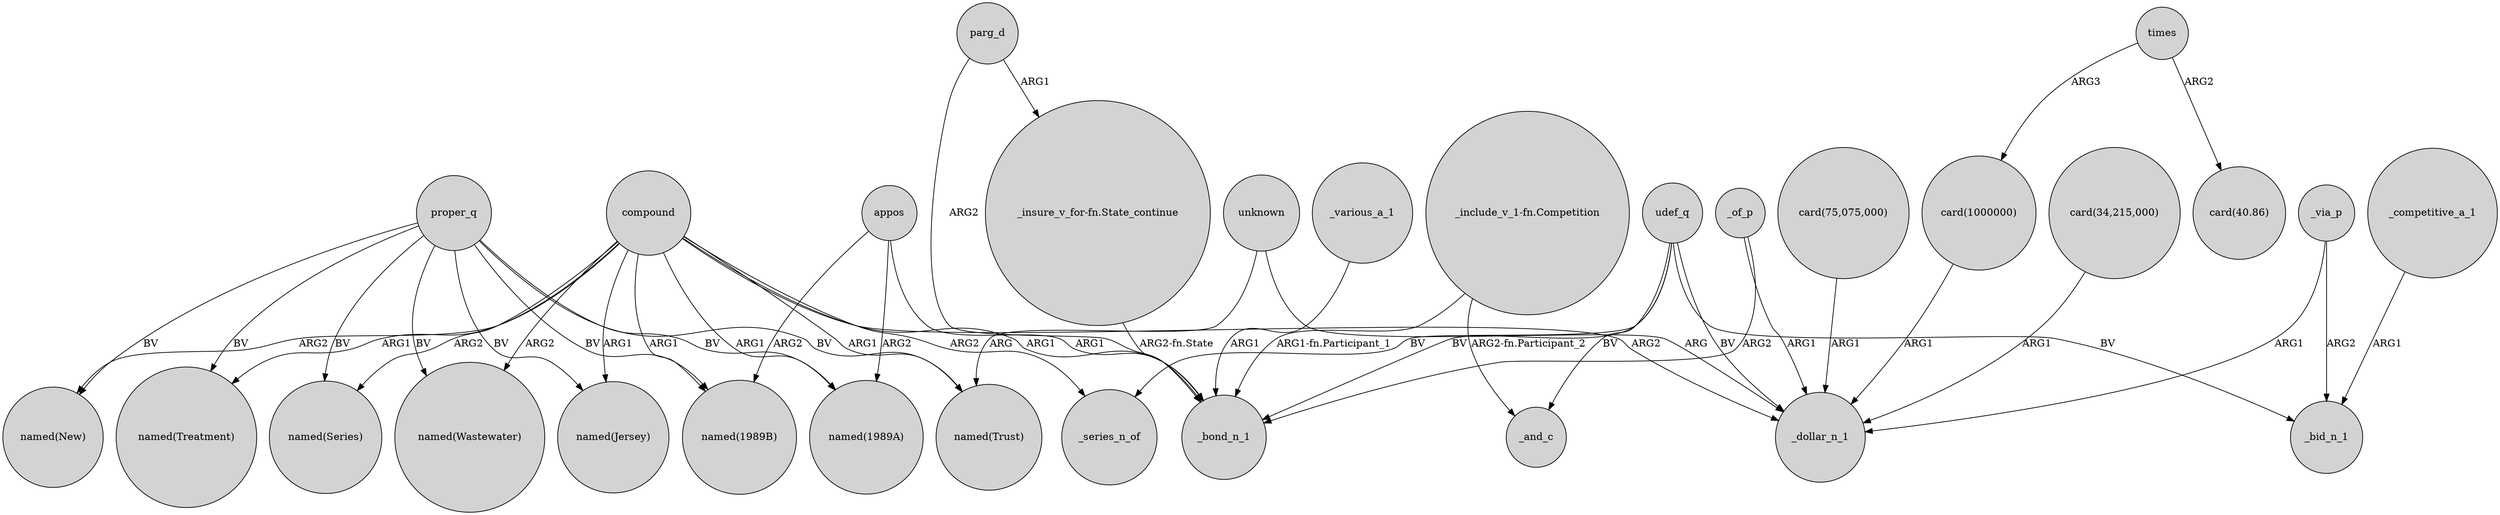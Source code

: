 digraph {
	node [shape=circle style=filled]
	_of_p -> _dollar_n_1 [label=ARG1]
	compound -> "named(Series)" [label=ARG2]
	proper_q -> "named(Series)" [label=BV]
	parg_d -> _bond_n_1 [label=ARG2]
	proper_q -> "named(Trust)" [label=BV]
	udef_q -> _bond_n_1 [label=BV]
	compound -> "named(1989B)" [label=ARG1]
	"_include_v_1-fn.Competition" -> _and_c [label="ARG2-fn.Participant_2"]
	appos -> "named(1989A)" [label=ARG2]
	compound -> "named(New)" [label=ARG2]
	compound -> "named(Trust)" [label=ARG1]
	udef_q -> _bid_n_1 [label=BV]
	appos -> _bond_n_1 [label=ARG1]
	proper_q -> "named(New)" [label=BV]
	proper_q -> "named(Wastewater)" [label=BV]
	compound -> _bond_n_1 [label=ARG1]
	proper_q -> "named(Jersey)" [label=BV]
	times -> "card(1000000)" [label=ARG3]
	proper_q -> "named(Treatment)" [label=BV]
	unknown -> "named(Trust)" [label=ARG]
	_competitive_a_1 -> _bid_n_1 [label=ARG1]
	_of_p -> _bond_n_1 [label=ARG2]
	compound -> _dollar_n_1 [label=ARG2]
	udef_q -> _and_c [label=BV]
	udef_q -> _series_n_of [label=BV]
	unknown -> _dollar_n_1 [label=ARG]
	compound -> "named(Wastewater)" [label=ARG2]
	"_insure_v_for-fn.State_continue" -> _bond_n_1 [label="ARG2-fn.State"]
	compound -> "named(1989A)" [label=ARG1]
	_various_a_1 -> _bond_n_1 [label=ARG1]
	_via_p -> _bid_n_1 [label=ARG2]
	times -> "card(40.86)" [label=ARG2]
	"card(34,215,000)" -> _dollar_n_1 [label=ARG1]
	udef_q -> _dollar_n_1 [label=BV]
	"_include_v_1-fn.Competition" -> _bond_n_1 [label="ARG1-fn.Participant_1"]
	compound -> "named(Jersey)" [label=ARG1]
	"card(1000000)" -> _dollar_n_1 [label=ARG1]
	proper_q -> "named(1989B)" [label=BV]
	parg_d -> "_insure_v_for-fn.State_continue" [label=ARG1]
	compound -> _series_n_of [label=ARG2]
	appos -> "named(1989B)" [label=ARG2]
	"card(75,075,000)" -> _dollar_n_1 [label=ARG1]
	_via_p -> _dollar_n_1 [label=ARG1]
	proper_q -> "named(1989A)" [label=BV]
	compound -> "named(Treatment)" [label=ARG1]
}
